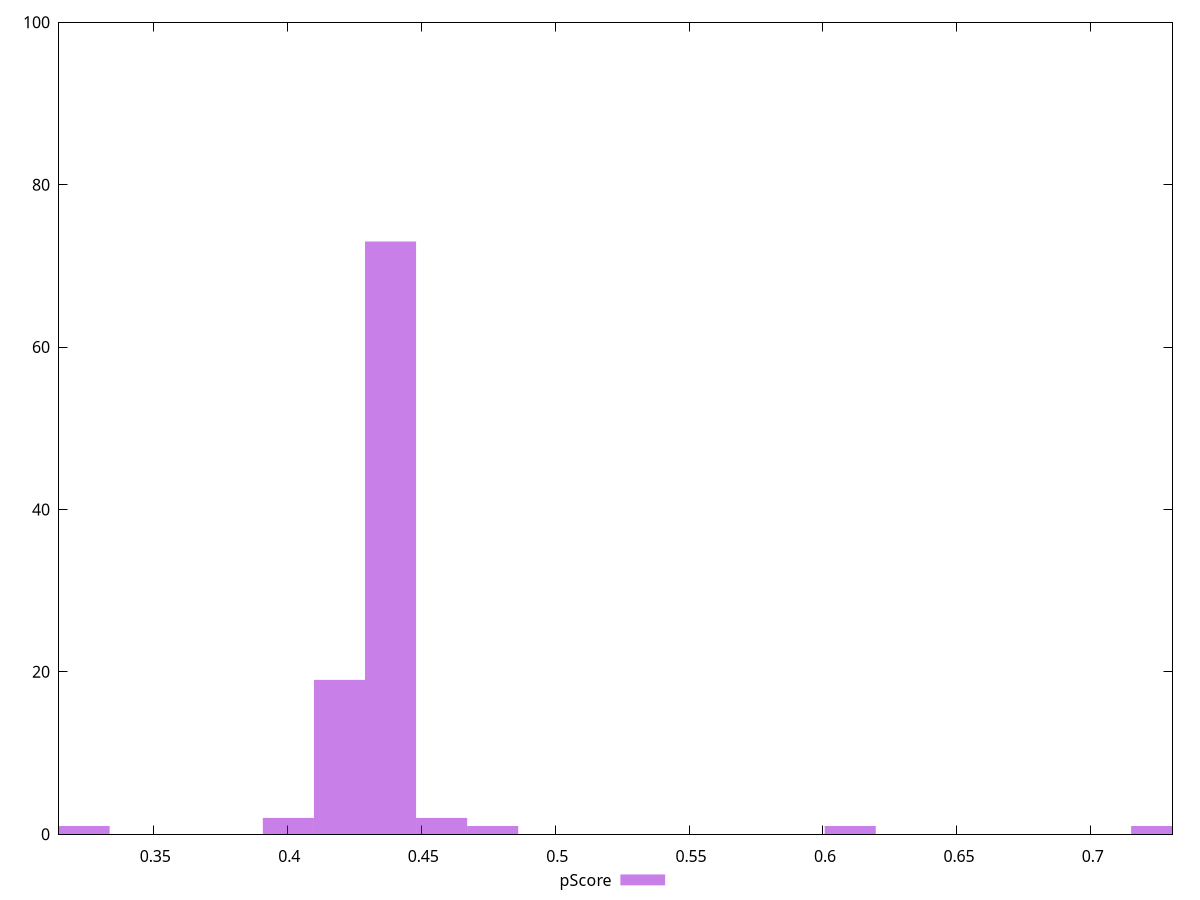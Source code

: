 reset

$pScore <<EOF
0.32415036653131674 1
0.41948870962876283 19
0.43855637824825205 73
0.4004210410092736 2
0.4576240468677413 2
0.7245714075405904 1
0.4766917154872305 1
0.610165395823655 1
EOF

set key outside below
set boxwidth 0.01906766861948922
set xrange [0.31478957986242156:0.730474121008802]
set yrange [0:100]
set trange [0:100]
set style fill transparent solid 0.5 noborder
set terminal svg size 640, 490 enhanced background rgb 'white'
set output "reports/report_00030_2021-02-24T20-42-31.540Z/first-cpu-idle/samples/astro/pScore/histogram.svg"

plot $pScore title "pScore" with boxes

reset
